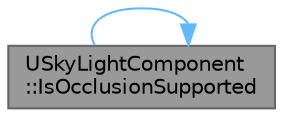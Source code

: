 digraph "USkyLightComponent::IsOcclusionSupported"
{
 // INTERACTIVE_SVG=YES
 // LATEX_PDF_SIZE
  bgcolor="transparent";
  edge [fontname=Helvetica,fontsize=10,labelfontname=Helvetica,labelfontsize=10];
  node [fontname=Helvetica,fontsize=10,shape=box,height=0.2,width=0.4];
  rankdir="LR";
  Node1 [id="Node000001",label="USkyLightComponent\l::IsOcclusionSupported",height=0.2,width=0.4,color="gray40", fillcolor="grey60", style="filled", fontcolor="black",tooltip="Whether sky occlusion is supported by current feature level."];
  Node1 -> Node1 [id="edge1_Node000001_Node000001",color="steelblue1",style="solid",tooltip=" "];
}
